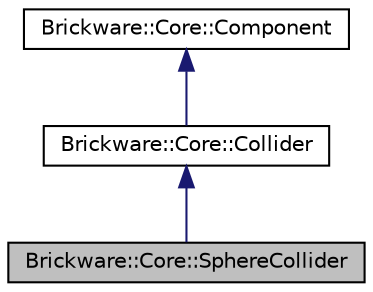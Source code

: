 digraph "Brickware::Core::SphereCollider"
{
  edge [fontname="Helvetica",fontsize="10",labelfontname="Helvetica",labelfontsize="10"];
  node [fontname="Helvetica",fontsize="10",shape=record];
  Node1 [label="Brickware::Core::SphereCollider",height=0.2,width=0.4,color="black", fillcolor="grey75", style="filled", fontcolor="black"];
  Node2 -> Node1 [dir="back",color="midnightblue",fontsize="10",style="solid"];
  Node2 [label="Brickware::Core::Collider",height=0.2,width=0.4,color="black", fillcolor="white", style="filled",URL="$classBrickware_1_1Core_1_1Collider.html"];
  Node3 -> Node2 [dir="back",color="midnightblue",fontsize="10",style="solid"];
  Node3 [label="Brickware::Core::Component",height=0.2,width=0.4,color="black", fillcolor="white", style="filled",URL="$classBrickware_1_1Core_1_1Component.html"];
}
